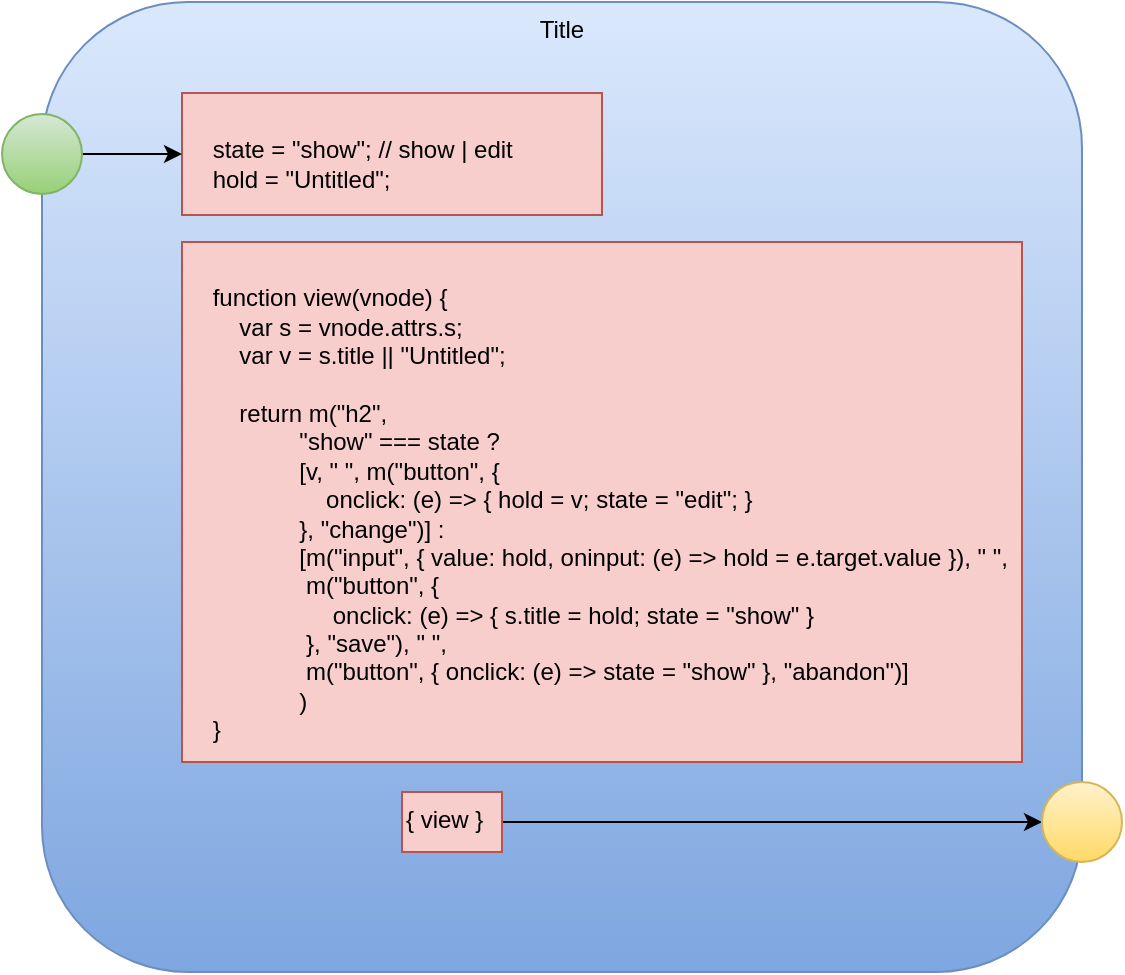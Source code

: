 <mxfile version="14.6.13" type="device"><diagram id="0KcuiYQnD7SaAh-XeoqP" name="Page-1"><mxGraphModel dx="1106" dy="770" grid="1" gridSize="10" guides="1" tooltips="1" connect="1" arrows="1" fold="1" page="1" pageScale="1" pageWidth="1100" pageHeight="850" math="0" shadow="0"><root><mxCell id="0"/><mxCell id="1" parent="0"/><mxCell id="IxID_KTZQ4ahh-rwL4R4-1" value="&lt;div style=&quot;&quot;&gt;Title&lt;/div&gt;" style="rounded=1;whiteSpace=wrap;html=1;align=center;verticalAlign=top;gradientColor=#7ea6e0;fillColor=#dae8fc;strokeColor=#6c8ebf;" vertex="1" parent="1"><mxGeometry x="190" y="35" width="520" height="485" as="geometry"/></mxCell><mxCell id="IxID_KTZQ4ahh-rwL4R4-3" value="&lt;div style=&quot;text-align: center&quot;&gt;&lt;br&gt;&lt;/div&gt;&lt;div&gt;&amp;nbsp; &amp;nbsp; state = &quot;show&quot;; // show | edit&lt;/div&gt;&lt;div&gt;&amp;nbsp; &amp;nbsp; hold = &quot;Untitled&quot;;&lt;/div&gt;&lt;div&gt;&lt;br&gt;&lt;/div&gt;" style="rounded=0;whiteSpace=wrap;html=1;align=left;verticalAlign=top;fillColor=#f8cecc;strokeColor=#b85450;" vertex="1" parent="1"><mxGeometry x="260" y="80.5" width="210" height="61" as="geometry"/></mxCell><mxCell id="IxID_KTZQ4ahh-rwL4R4-4" value="&lt;div style=&quot;text-align: center&quot;&gt;&lt;br&gt;&lt;/div&gt;&lt;div&gt;&amp;nbsp; &amp;nbsp; function view(vnode) {&lt;/div&gt;&lt;div&gt;&amp;nbsp; &amp;nbsp; &amp;nbsp; &amp;nbsp; var s = vnode.attrs.s;&lt;/div&gt;&lt;div&gt;&amp;nbsp; &amp;nbsp; &amp;nbsp; &amp;nbsp; var v = s.title || &quot;Untitled&quot;;&lt;/div&gt;&lt;div&gt;&amp;nbsp; &amp;nbsp; &amp;nbsp; &amp;nbsp;&amp;nbsp;&lt;/div&gt;&lt;div&gt;&amp;nbsp; &amp;nbsp; &amp;nbsp; &amp;nbsp; return m(&quot;h2&quot;,&lt;/div&gt;&lt;div&gt;&amp;nbsp; &amp;nbsp; &amp;nbsp; &amp;nbsp; &amp;nbsp; &amp;nbsp; &amp;nbsp; &amp;nbsp; &amp;nbsp;&quot;show&quot; === state ?&lt;/div&gt;&lt;div&gt;&amp;nbsp; &amp;nbsp; &amp;nbsp; &amp;nbsp; &amp;nbsp; &amp;nbsp; &amp;nbsp; &amp;nbsp; &amp;nbsp;[v, &quot; &quot;, m(&quot;button&quot;, {&lt;/div&gt;&lt;div&gt;&amp;nbsp; &amp;nbsp; &amp;nbsp; &amp;nbsp; &amp;nbsp; &amp;nbsp; &amp;nbsp; &amp;nbsp; &amp;nbsp; &amp;nbsp; &amp;nbsp;onclick: (e) =&amp;gt; { hold = v; state = &quot;edit&quot;; }&lt;/div&gt;&lt;div&gt;&amp;nbsp; &amp;nbsp; &amp;nbsp; &amp;nbsp; &amp;nbsp; &amp;nbsp; &amp;nbsp; &amp;nbsp; &amp;nbsp;}, &quot;change&quot;)] :&lt;/div&gt;&lt;div&gt;&amp;nbsp; &amp;nbsp; &amp;nbsp; &amp;nbsp; &amp;nbsp; &amp;nbsp; &amp;nbsp; &amp;nbsp; &amp;nbsp;[m(&quot;input&quot;, { value: hold, oninput: (e) =&amp;gt; hold = e.target.value }), &quot; &quot;,&lt;/div&gt;&lt;div&gt;&amp;nbsp; &amp;nbsp; &amp;nbsp; &amp;nbsp; &amp;nbsp; &amp;nbsp; &amp;nbsp; &amp;nbsp; &amp;nbsp; m(&quot;button&quot;, {&lt;/div&gt;&lt;div&gt;&amp;nbsp; &amp;nbsp; &amp;nbsp; &amp;nbsp; &amp;nbsp; &amp;nbsp; &amp;nbsp; &amp;nbsp; &amp;nbsp; &amp;nbsp; &amp;nbsp; onclick: (e) =&amp;gt; { s.title = hold; state = &quot;show&quot; }&lt;/div&gt;&lt;div&gt;&amp;nbsp; &amp;nbsp; &amp;nbsp; &amp;nbsp; &amp;nbsp; &amp;nbsp; &amp;nbsp; &amp;nbsp; &amp;nbsp; }, &quot;save&quot;), &quot; &quot;,&lt;/div&gt;&lt;div&gt;&amp;nbsp; &amp;nbsp; &amp;nbsp; &amp;nbsp; &amp;nbsp; &amp;nbsp; &amp;nbsp; &amp;nbsp; &amp;nbsp; m(&quot;button&quot;, { onclick: (e) =&amp;gt; state = &quot;show&quot; }, &quot;abandon&quot;)]&lt;/div&gt;&lt;div&gt;&amp;nbsp; &amp;nbsp; &amp;nbsp; &amp;nbsp; &amp;nbsp; &amp;nbsp; &amp;nbsp; &amp;nbsp; &amp;nbsp;)&lt;/div&gt;&lt;div&gt;&amp;nbsp; &amp;nbsp; }&lt;/div&gt;&lt;div&gt;&lt;br&gt;&lt;/div&gt;" style="rounded=0;whiteSpace=wrap;html=1;align=left;verticalAlign=top;fillColor=#f8cecc;strokeColor=#b85450;" vertex="1" parent="1"><mxGeometry x="260" y="155" width="420" height="260" as="geometry"/></mxCell><mxCell id="IxID_KTZQ4ahh-rwL4R4-9" style="edgeStyle=orthogonalEdgeStyle;rounded=0;orthogonalLoop=1;jettySize=auto;html=1;exitX=1;exitY=0.5;exitDx=0;exitDy=0;" edge="1" parent="1" source="IxID_KTZQ4ahh-rwL4R4-6" target="IxID_KTZQ4ahh-rwL4R4-8"><mxGeometry relative="1" as="geometry"/></mxCell><mxCell id="IxID_KTZQ4ahh-rwL4R4-6" value="&lt;div style=&quot;text-align: center&quot;&gt;{ view }&lt;/div&gt;" style="rounded=0;whiteSpace=wrap;html=1;align=left;verticalAlign=top;fillColor=#f8cecc;strokeColor=#b85450;" vertex="1" parent="1"><mxGeometry x="370" y="430" width="50" height="30" as="geometry"/></mxCell><mxCell id="IxID_KTZQ4ahh-rwL4R4-10" style="edgeStyle=orthogonalEdgeStyle;rounded=0;orthogonalLoop=1;jettySize=auto;html=1;exitX=1;exitY=0.5;exitDx=0;exitDy=0;entryX=0;entryY=0.5;entryDx=0;entryDy=0;" edge="1" parent="1" source="IxID_KTZQ4ahh-rwL4R4-7" target="IxID_KTZQ4ahh-rwL4R4-3"><mxGeometry relative="1" as="geometry"/></mxCell><mxCell id="IxID_KTZQ4ahh-rwL4R4-7" value="" style="ellipse;whiteSpace=wrap;html=1;aspect=fixed;rounded=1;align=center;gradientColor=#97d077;fillColor=#d5e8d4;strokeColor=#82b366;" vertex="1" parent="1"><mxGeometry x="170" y="91" width="40" height="40" as="geometry"/></mxCell><mxCell id="IxID_KTZQ4ahh-rwL4R4-8" value="" style="ellipse;whiteSpace=wrap;html=1;aspect=fixed;rounded=1;align=center;gradientColor=#ffd966;fillColor=#fff2cc;strokeColor=#d6b656;" vertex="1" parent="1"><mxGeometry x="690" y="425" width="40" height="40" as="geometry"/></mxCell></root></mxGraphModel></diagram></mxfile>